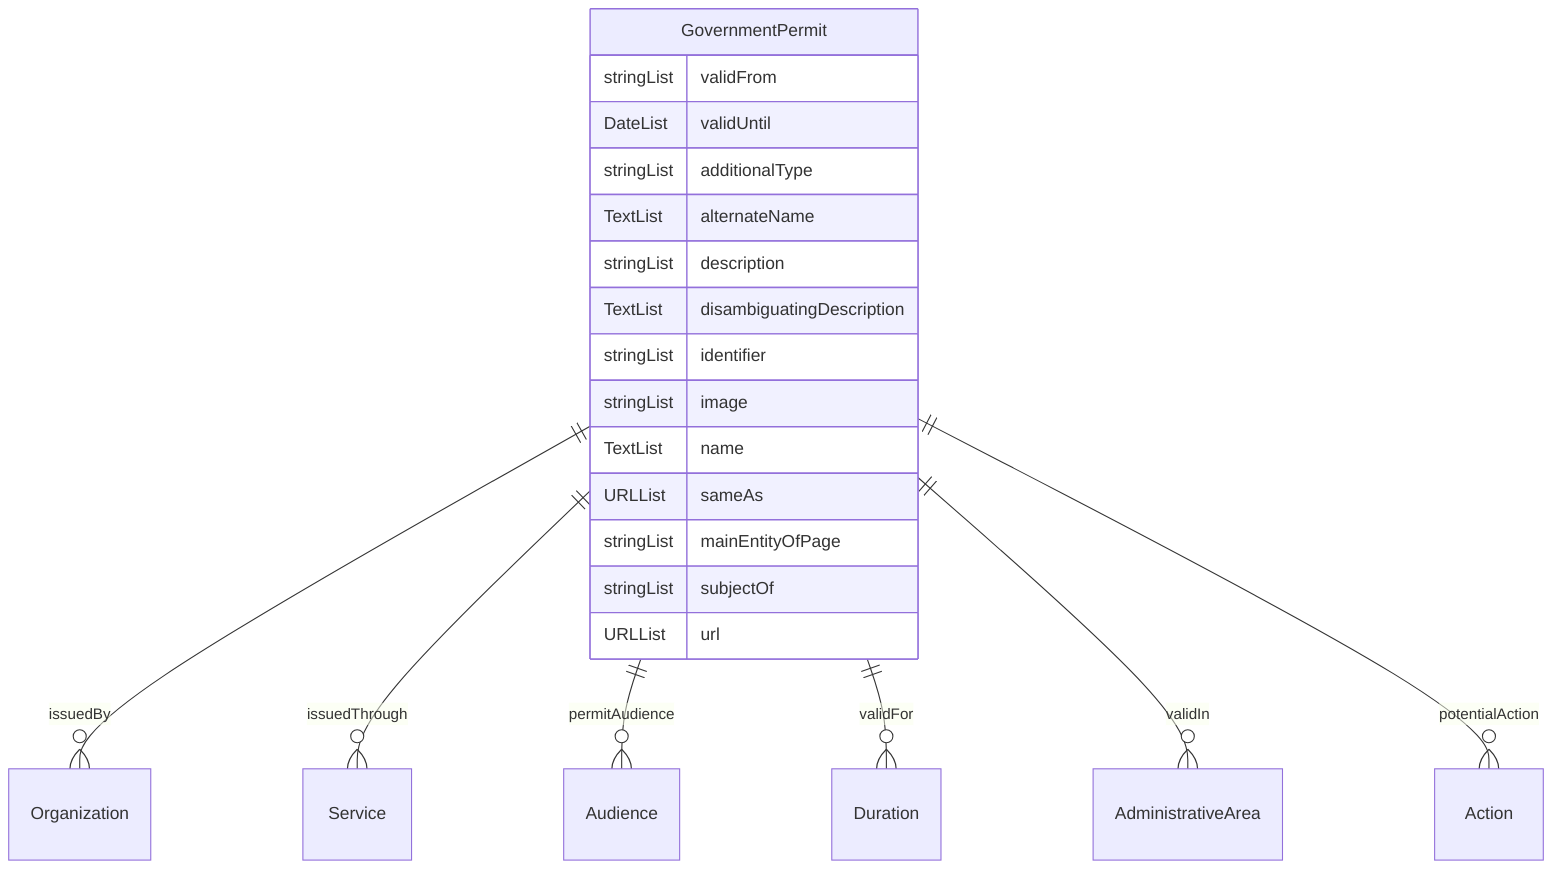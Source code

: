 erDiagram
GovernmentPermit {
    stringList validFrom  
    DateList validUntil  
    stringList additionalType  
    TextList alternateName  
    stringList description  
    TextList disambiguatingDescription  
    stringList identifier  
    stringList image  
    TextList name  
    URLList sameAs  
    stringList mainEntityOfPage  
    stringList subjectOf  
    URLList url  
}

GovernmentPermit ||--}o Organization : "issuedBy"
GovernmentPermit ||--}o Service : "issuedThrough"
GovernmentPermit ||--}o Audience : "permitAudience"
GovernmentPermit ||--}o Duration : "validFor"
GovernmentPermit ||--}o AdministrativeArea : "validIn"
GovernmentPermit ||--}o Action : "potentialAction"